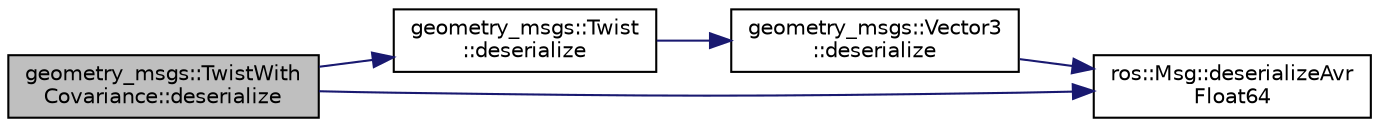 digraph "geometry_msgs::TwistWithCovariance::deserialize"
{
  edge [fontname="Helvetica",fontsize="10",labelfontname="Helvetica",labelfontsize="10"];
  node [fontname="Helvetica",fontsize="10",shape=record];
  rankdir="LR";
  Node1 [label="geometry_msgs::TwistWith\lCovariance::deserialize",height=0.2,width=0.4,color="black", fillcolor="grey75", style="filled" fontcolor="black"];
  Node1 -> Node2 [color="midnightblue",fontsize="10",style="solid",fontname="Helvetica"];
  Node2 [label="geometry_msgs::Twist\l::deserialize",height=0.2,width=0.4,color="black", fillcolor="white", style="filled",URL="$classgeometry__msgs_1_1_twist.html#a51f4b5ab24bdb3eb5b0690e6ffe03818"];
  Node2 -> Node3 [color="midnightblue",fontsize="10",style="solid",fontname="Helvetica"];
  Node3 [label="geometry_msgs::Vector3\l::deserialize",height=0.2,width=0.4,color="black", fillcolor="white", style="filled",URL="$classgeometry__msgs_1_1_vector3.html#aae9cb57e6b7550f30d193a1c298f9631"];
  Node3 -> Node4 [color="midnightblue",fontsize="10",style="solid",fontname="Helvetica"];
  Node4 [label="ros::Msg::deserializeAvr\lFloat64",height=0.2,width=0.4,color="black", fillcolor="white", style="filled",URL="$classros_1_1_msg.html#a8494fc1e864aa11612757ba107792b11",tooltip="This tricky function handles demoting a 64bit double to a 32bit float, so that AVR can understand mes..."];
  Node1 -> Node4 [color="midnightblue",fontsize="10",style="solid",fontname="Helvetica"];
}
